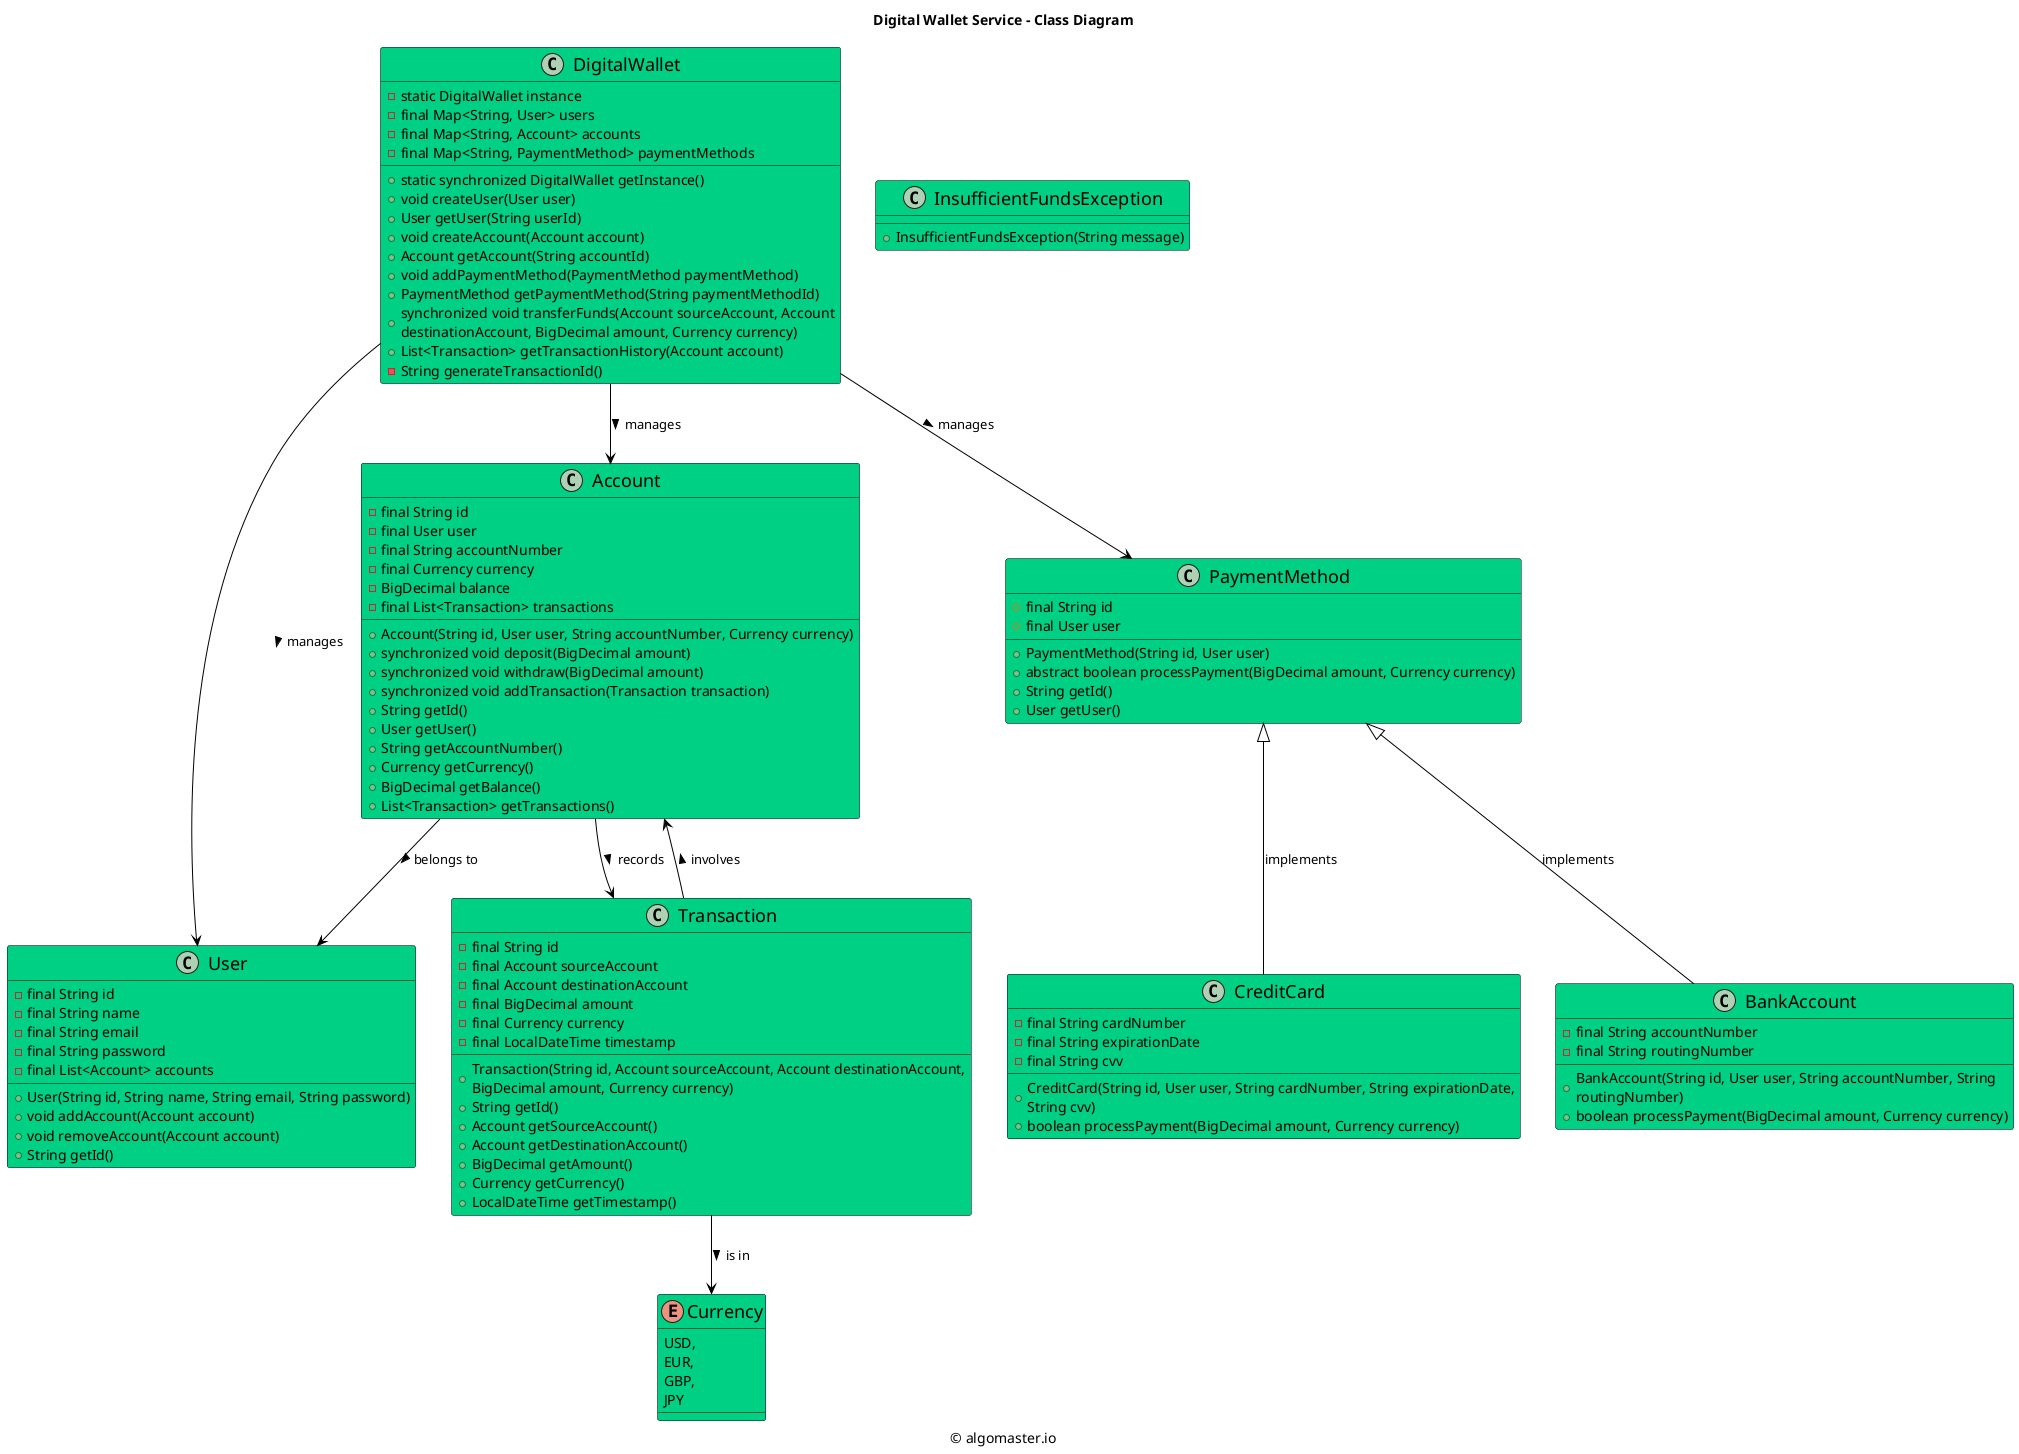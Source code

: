 ```plantuml
@startuml

title Digital Wallet Service - Class Diagram

caption © algomaster.io

skinparam backgroundColor white
skinparam wrapWidth 500

skinparam class {
  BackgroundColor #00D084
  BorderColor black
  ArrowColor black
  FontSize 18
}

class DigitalWallet {
    - static DigitalWallet instance
    - final Map<String, User> users
    - final Map<String, Account> accounts
    - final Map<String, PaymentMethod> paymentMethods
    + static synchronized DigitalWallet getInstance()
    + void createUser(User user)
    + User getUser(String userId)
    + void createAccount(Account account)
    + Account getAccount(String accountId)
    + void addPaymentMethod(PaymentMethod paymentMethod)
    + PaymentMethod getPaymentMethod(String paymentMethodId)
    + synchronized void transferFunds(Account sourceAccount, Account destinationAccount, BigDecimal amount, Currency currency)
    + List<Transaction> getTransactionHistory(Account account)
    - String generateTransactionId()
}

class User {
    - final String id
    - final String name
    - final String email
    - final String password
    - final List<Account> accounts
    + User(String id, String name, String email, String password)
    + void addAccount(Account account)
    + void removeAccount(Account account)
    + String getId()
}

class Account {
    - final String id
    - final User user
    - final String accountNumber
    - final Currency currency
    - BigDecimal balance
    - final List<Transaction> transactions
    + Account(String id, User user, String accountNumber, Currency currency)
    + synchronized void deposit(BigDecimal amount)
    + synchronized void withdraw(BigDecimal amount)
    + synchronized void addTransaction(Transaction transaction)
    + String getId()
    + User getUser()
    + String getAccountNumber()
    + Currency getCurrency()
    + BigDecimal getBalance()
    + List<Transaction> getTransactions()
}

class PaymentMethod {
    # final String id
    # final User user
    + PaymentMethod(String id, User user)
    + abstract boolean processPayment(BigDecimal amount, Currency currency)
    + String getId()
    + User getUser()
}

class CreditCard {
    - final String cardNumber
    - final String expirationDate
    - final String cvv
    + CreditCard(String id, User user, String cardNumber, String expirationDate, String cvv)
    + boolean processPayment(BigDecimal amount, Currency currency)
}

class BankAccount {
    - final String accountNumber
    - final String routingNumber
    + BankAccount(String id, User user, String accountNumber, String routingNumber)
    + boolean processPayment(BigDecimal amount, Currency currency)
}

class Transaction {
    - final String id
    - final Account sourceAccount
    - final Account destinationAccount
    - final BigDecimal amount
    - final Currency currency
    - final LocalDateTime timestamp
    + Transaction(String id, Account sourceAccount, Account destinationAccount, BigDecimal amount, Currency currency)
    + String getId()
    + Account getSourceAccount()
    + Account getDestinationAccount()
    + BigDecimal getAmount()
    + Currency getCurrency()
    + LocalDateTime getTimestamp()
}

class InsufficientFundsException {
    + InsufficientFundsException(String message)
}

enum Currency {
    USD,
    EUR,
    GBP,
    JPY
}

PaymentMethod <|-- CreditCard: implements
PaymentMethod <|-- BankAccount: implements
DigitalWallet --> User: manages >
DigitalWallet --> Account: manages >
DigitalWallet --> PaymentMethod: manages >
Account --> User: belongs to >
Transaction --> Account: involves >
Transaction --> Currency: is in >
Account --> Transaction: records >

@enduml
```
